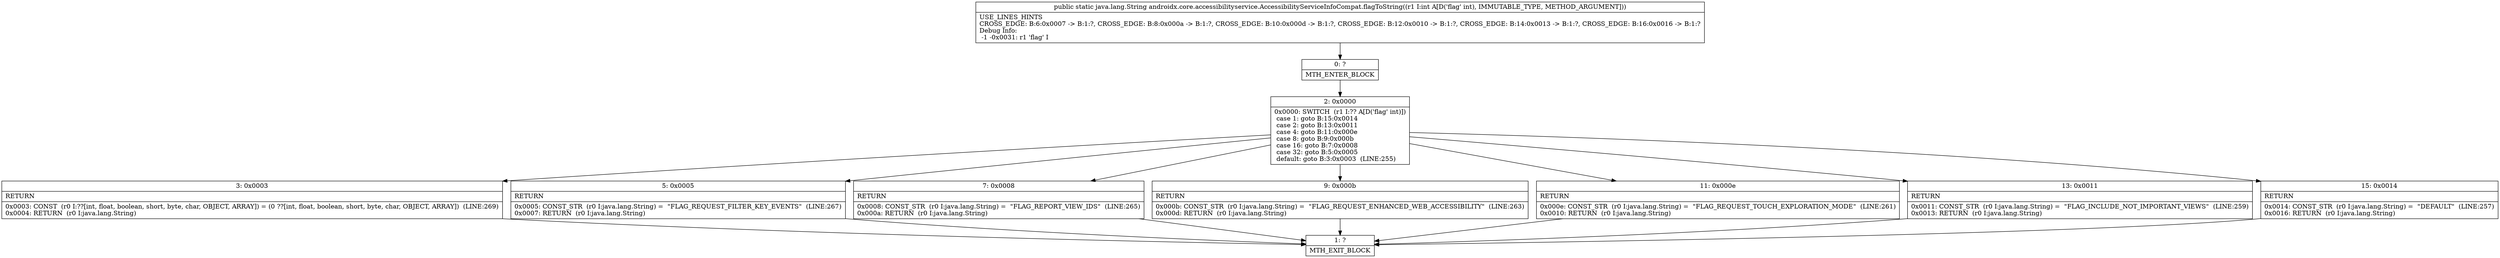 digraph "CFG forandroidx.core.accessibilityservice.AccessibilityServiceInfoCompat.flagToString(I)Ljava\/lang\/String;" {
Node_0 [shape=record,label="{0\:\ ?|MTH_ENTER_BLOCK\l}"];
Node_2 [shape=record,label="{2\:\ 0x0000|0x0000: SWITCH  (r1 I:?? A[D('flag' int)])\l case 1: goto B:15:0x0014\l case 2: goto B:13:0x0011\l case 4: goto B:11:0x000e\l case 8: goto B:9:0x000b\l case 16: goto B:7:0x0008\l case 32: goto B:5:0x0005\l default: goto B:3:0x0003  (LINE:255)\l}"];
Node_3 [shape=record,label="{3\:\ 0x0003|RETURN\l|0x0003: CONST  (r0 I:??[int, float, boolean, short, byte, char, OBJECT, ARRAY]) = (0 ??[int, float, boolean, short, byte, char, OBJECT, ARRAY])  (LINE:269)\l0x0004: RETURN  (r0 I:java.lang.String) \l}"];
Node_1 [shape=record,label="{1\:\ ?|MTH_EXIT_BLOCK\l}"];
Node_5 [shape=record,label="{5\:\ 0x0005|RETURN\l|0x0005: CONST_STR  (r0 I:java.lang.String) =  \"FLAG_REQUEST_FILTER_KEY_EVENTS\"  (LINE:267)\l0x0007: RETURN  (r0 I:java.lang.String) \l}"];
Node_7 [shape=record,label="{7\:\ 0x0008|RETURN\l|0x0008: CONST_STR  (r0 I:java.lang.String) =  \"FLAG_REPORT_VIEW_IDS\"  (LINE:265)\l0x000a: RETURN  (r0 I:java.lang.String) \l}"];
Node_9 [shape=record,label="{9\:\ 0x000b|RETURN\l|0x000b: CONST_STR  (r0 I:java.lang.String) =  \"FLAG_REQUEST_ENHANCED_WEB_ACCESSIBILITY\"  (LINE:263)\l0x000d: RETURN  (r0 I:java.lang.String) \l}"];
Node_11 [shape=record,label="{11\:\ 0x000e|RETURN\l|0x000e: CONST_STR  (r0 I:java.lang.String) =  \"FLAG_REQUEST_TOUCH_EXPLORATION_MODE\"  (LINE:261)\l0x0010: RETURN  (r0 I:java.lang.String) \l}"];
Node_13 [shape=record,label="{13\:\ 0x0011|RETURN\l|0x0011: CONST_STR  (r0 I:java.lang.String) =  \"FLAG_INCLUDE_NOT_IMPORTANT_VIEWS\"  (LINE:259)\l0x0013: RETURN  (r0 I:java.lang.String) \l}"];
Node_15 [shape=record,label="{15\:\ 0x0014|RETURN\l|0x0014: CONST_STR  (r0 I:java.lang.String) =  \"DEFAULT\"  (LINE:257)\l0x0016: RETURN  (r0 I:java.lang.String) \l}"];
MethodNode[shape=record,label="{public static java.lang.String androidx.core.accessibilityservice.AccessibilityServiceInfoCompat.flagToString((r1 I:int A[D('flag' int), IMMUTABLE_TYPE, METHOD_ARGUMENT]))  | USE_LINES_HINTS\lCROSS_EDGE: B:6:0x0007 \-\> B:1:?, CROSS_EDGE: B:8:0x000a \-\> B:1:?, CROSS_EDGE: B:10:0x000d \-\> B:1:?, CROSS_EDGE: B:12:0x0010 \-\> B:1:?, CROSS_EDGE: B:14:0x0013 \-\> B:1:?, CROSS_EDGE: B:16:0x0016 \-\> B:1:?\lDebug Info:\l  \-1 \-0x0031: r1 'flag' I\l}"];
MethodNode -> Node_0;Node_0 -> Node_2;
Node_2 -> Node_3;
Node_2 -> Node_5;
Node_2 -> Node_7;
Node_2 -> Node_9;
Node_2 -> Node_11;
Node_2 -> Node_13;
Node_2 -> Node_15;
Node_3 -> Node_1;
Node_5 -> Node_1;
Node_7 -> Node_1;
Node_9 -> Node_1;
Node_11 -> Node_1;
Node_13 -> Node_1;
Node_15 -> Node_1;
}

